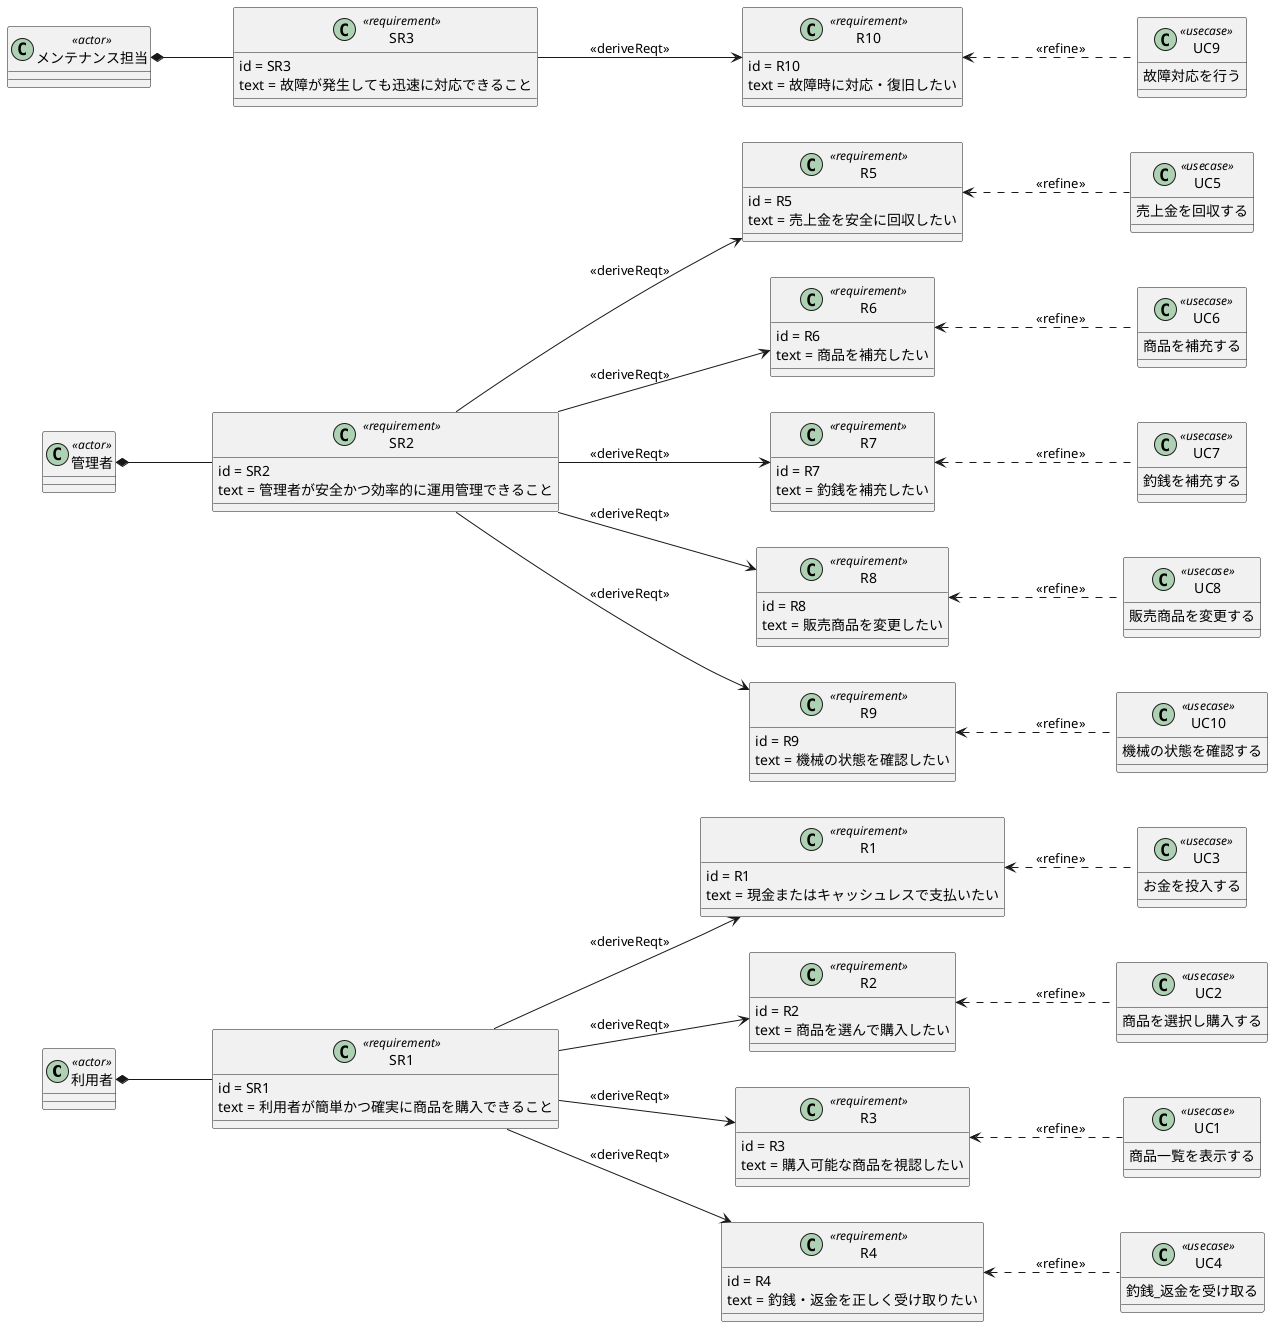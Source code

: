 @startuml 自動販売機_要求図
left to right direction

' アクター定義
class 利用者 <<actor>> {}
class 管理者 <<actor>> {}
class メンテナンス担当 <<actor>> {}

' 上位要求
class SR1 <<requirement>> {
  id = SR1
  text = 利用者が簡単かつ確実に商品を購入できること
}
class SR2 <<requirement>> {
  id = SR2
  text = 管理者が安全かつ効率的に運用管理できること
}
class SR3 <<requirement>> {
  id = SR3
  text = 故障が発生しても迅速に対応できること
}

' 子要求（詳細要求）
class R1 <<requirement>> {
  id = R1
  text = 現金またはキャッシュレスで支払いたい
}
class R2 <<requirement>> {
  id = R2
  text = 商品を選んで購入したい
}
class R3 <<requirement>> {
  id = R3
  text = 購入可能な商品を視認したい
}
class R4 <<requirement>> {
  id = R4
  text = 釣銭・返金を正しく受け取りたい
}
class R5 <<requirement>> {
  id = R5
  text = 売上金を安全に回収したい
}
class R6 <<requirement>> {
  id = R6
  text = 商品を補充したい
}
class R7 <<requirement>> {
  id = R7
  text = 釣銭を補充したい
}
class R8 <<requirement>> {
  id = R8
  text = 販売商品を変更したい
}
class R9 <<requirement>> {
  id = R9
  text = 機械の状態を確認したい
}
class R10 <<requirement>> {
  id = R10
  text = 故障時に対応・復旧したい
}

' 要求階層（deriveReqt）
SR1 --> R1 : <<deriveReqt>>
SR1 --> R2 : <<deriveReqt>>
SR1 --> R3 : <<deriveReqt>>
SR1 --> R4 : <<deriveReqt>>

SR2 --> R5 : <<deriveReqt>>
SR2 --> R6 : <<deriveReqt>>
SR2 --> R7 : <<deriveReqt>>
SR2 --> R8 : <<deriveReqt>>
SR2 --> R9 : <<deriveReqt>>

SR3 --> R10 : <<deriveReqt>>

' アクターと上位要求の関係
利用者 *-- SR1
管理者 *-- SR2
メンテナンス担当 *-- SR3

' ユースケース定義
class UC1 <<usecase>> {
   商品一覧を表示する
}
class UC2 <<usecase>> {
   商品を選択し購入する 
}
class UC3 <<usecase>> {
   お金を投入する 
}
class UC4 <<usecase>> {
   釣銭_返金を受け取る 
}
class UC5 <<usecase>> {
   売上金を回収する 
}
class UC6 <<usecase>> {
   商品を補充する 
}
class UC7 <<usecase>> {
   釣銭を補充する 
}
class UC8 <<usecase>> {
   販売商品を変更する 
}
class UC9 <<usecase>> {
   故障対応を行う 
}
class UC10 <<usecase>> {
   機械の状態を確認する 
}

' 要求とユースケースのトレーサビリティ
R1 <.. UC3 : <<refine>>
R2 <.. UC2 : <<refine>>
R3 <.. UC1 : <<refine>>
R4 <.. UC4 : <<refine>>
R5 <.. UC5 : <<refine>>
R6 <.. UC6 : <<refine>>
R7 <.. UC7 : <<refine>>
R8 <.. UC8 : <<refine>>
R9 <.. UC10 : <<refine>>
R10 <.. UC9 : <<refine>>

@enduml
